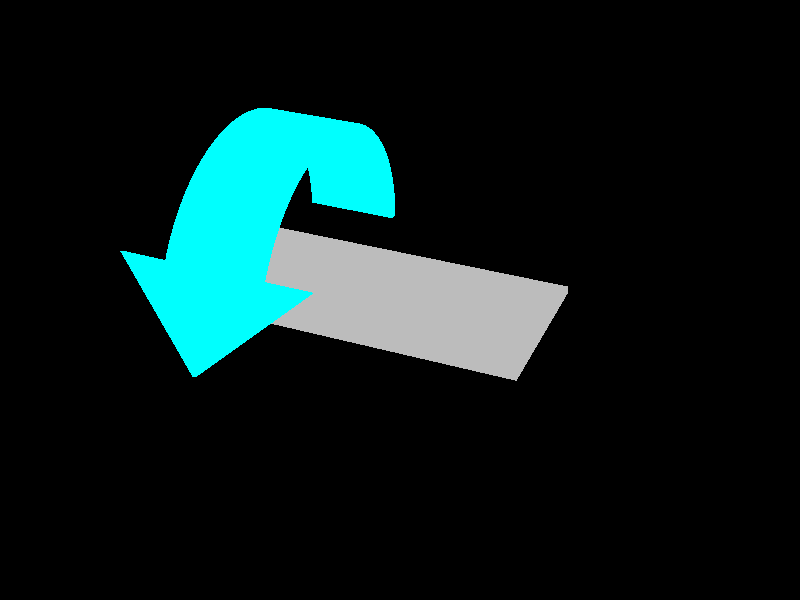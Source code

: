 //
// Kevin Yager
//



// =========================================================
// INCLUDES
// =========================================================

#include "colors.inc"    // The include files contain
#include "stones.inc"    // pre-defined scene elements
#include "textures.inc"  // pre-defined scene elements
#include "shapes.inc"
#include "glass.inc"
#include "metals.inc"
#include "woods.inc"

// #version 3.6

// =========================================================
// RENDER OPTIONS
// =========================================================
//background { color White }

// side_render gives a view from side. Otherwise the angled
// view is used.
#declare side_render = false;


// Determines whether all the "slick" rendering options are enabled 
#declare intense_render = true;




// =========================================================
// LIGHTS
// =========================================================


// General illumination



#declare lighting_spread = 10;
#declare lighting_num = 3;
// Area lighting
light_source { 
        //<65,10,100>
        <65,-20,100>  // for oct
        color rgb 1.0*<1,1,1>
        #if(intense_render)
            area_light
            lighting_spread*<-1,+1,0>,lighting_spread*<-1,-1,1>,lighting_num,lighting_num
        #end
        }
light_source { 
        <150,250,150> 
        color rgb 1.0*<1,1,1>
        #if(intense_render)
            area_light
            lighting_spread*<-1,+1,0>,lighting_spread*<-1,-1,1>,lighting_num,lighting_num
        #end
        }
            



// =========================================================
// CAMERAS
// =========================================================

#declare zoom = 1.0;

// Far-off angle view
#declare angledview =   
        camera {
          location zoom*<0, 90, 110>
          sky <0,0,1>
          look_at  <0, 20, 20>
        }
// Medium angle view
#declare angledview2 =   
        camera {
          location zoom*<70, 60, 30>
          sky <0,0,1>
          look_at  <0, 0, 20>
        }        

// Close angle view
#declare angledview3 =   
        camera {
          location zoom*<20, 40, 30>
          sky <0,0,1>
          look_at  <0, 0, 20>
        }        
        
// Close-up side-on shot
#declare sideview = 
        camera {
          orthographic
          location zoom*<20, 0, 0>
          sky <0,0,1>
          look_at  <0, 0, 0>
        }
// Front view (looking into x)
#declare frontview =
        camera {
          orthographic
          location zoom*<60,0,0>
          sky <0,0,1>
          look_at <0,0,0>
        }        
// Straight top-view
#declare topview =
        camera {
          orthographic
          location zoom*<0,0,150>
          look_at <0,0,0>
        }
// Top-down view of the sample cell (close-up)
// (should be used with top_render = true )
#declare topcellview =
        camera {
          orthographic
          location zoom*<-60,0,40>
          look_at <-60,0,0>
        }





// =========================================================
// TEXTURES
// =========================================================


#declare test_texture = texture { pigment { color Blue } }

#declare matte_black =
        texture{ 
                pigment { color rgb<0.1,0.1,0.1> } 
                finish {
                    phong 0.8
                    specular 0.9
                    crand 0.5
                    diffuse 0.5
                }
        }

#declare OpticalGlass =
    texture { 
        pigment { color rgbf<0.8,0.8,1,0.9> }
        finish {
            reflection 0.1
            refraction 1.0    
            ior 1.4
            phong 0.4
        }
        
    }
#declare Lucite =
    texture { 
        pigment { color rgbf<0.8,0.8,0.8,0.9> }
        finish {
            reflection 0.1
            refraction 1.0    
            ior 1.4
            phong 0.4
        }
        
    }    

#declare dark_metal = texture { 
                pigment { P_Chrome2 }
                finish { F_MetalA }
        }
#declare light_metal = texture { 
                pigment { P_Chrome3 }
                finish { F_MetalA }
        }    


#declare purge_texture = 
        texture { pigment { color rgb<0.627,0.58,0.44> } }
#declare copper_like = texture {
                pigment { P_Copper3 }
                finish { 
                        F_MetalA
                        reflection 0.06
                        crand 0.1
                }
        }


#declare silicon_like = texture {
                pigment { P_Chrome2 }
                finish {
                        F_MetalD                        
                }
        }        
#declare silicon_cartoon = texture {
                pigment { P_Chrome2 }
                finish {
                        F_MetalD                        
                        reflection 0.05
                }
        }        


#declare gold_like = texture {
                T_Gold_1A
                //pigment { color rgb <0.98,0.859,0.376> }
                finish {
                        F_MetalA
                        reflection 0.8
                }       
/*
                T_Gold_1A
                finish { 
                        F_MetalA
                        reflection 0.06
                        crand 0.1
                }
*/                
        }

#declare gold_like2 = texture {
                T_Gold_1A
                //pigment { color rgb <0.98,0.859,0.376> }
                finish {
                        F_MetalA
                        reflection 0.1
                }       
}     
#declare iron_oxide_like = texture {
    pigment { rgb <136/255,56/255,24/255> }
}




// =========================================================
// GUIDES
// =========================================================

// Coordinate guide
#declare axesize = 0.9;
#declare axescylsize = 20;
#declare coordguide = union {
    // Red   = X
    // Green = Y
    // Blue  = Z
    sphere {
      <0, 0, 0>, axesize
      texture {
        pigment { color Yellow }
      }
    }
    cylinder {
      <0,0,0>,<axescylsize*axesize, 0, 0>, axesize/2
      texture {
        pigment { color Red }
      }
    }
    cylinder {
      <0,0,0>,<0, axescylsize*axesize, 0>, axesize/2
      texture {
        pigment { color Green }
      }
    }
    cylinder {
      <0,0,0>,<0, 0, axescylsize*axesize>, axesize/2
      texture {
        pigment { color Blue }
      }
    }
}
//object { coordguide }

// Ruler guide
#declare rulerspacing = 10;
#declare numrulerpoints = 10;
#declare inum = 0;
#declare rulerguide = union {
    #while (inum < numrulerpoints)
        sphere { <0,0,inum*rulerspacing>,axesize/10 }
        #declare inum = inum + 1;
    #end
    texture { pigment { color Blue } }
}
//object { rulerguide }

// Grid guide
#declare gridspacing = 20;
#declare gridpipewidth = 0.2;
#declare numgridels = 5;
#declare inum = -numgridels;
#declare gridhalf = union {
    #while (inum <= numgridels)
        cylinder { 
            <-gridspacing*numgridels,0,0>,<gridspacing*numgridels,0,0>,gridpipewidth
            translate y*inum*gridspacing
        }
        #declare inum = inum + 1;
    #end
   
    texture { pigment { color Grey } } 
}
#declare gridguide = union {
    object { 
        gridhalf 
    }
    object { 
        gridhalf
        rotate z*90
    }
} 
//object { gridguide }



#declare test_sphere = sphere {
        <0,0,0>,10
        texture { test_texture }
}
//object { test_sphere }





// =========================================================
// MACROS
// =========================================================


#macro image_plane (im_filename, im_width, im_height)
    intersection {
        // Create a sheet from <0,0> to <1,1>
        plane {
            <0,0,1>,0
        }
        box {
            <0,0,-0.001>,<+1,+1,-0.001>
        }
        texture {
            pigment {
                image_map {
                    png im_filename
                }
            }
        }
            
        // Move to origin
        translate <-0.5,-0.5,0>
        scale <im_width, im_height,1>
        rotate x*90
        scale 0.05
    }
#end
//image_plane ("GTSAXS_grating03.png", 2200, 1600)
//image_plane ("a.png", 600, 535)





#macro octahedron(sizing)
    intersection {
        
        // TOP HALF
        
        // (+x,+y,+z) face
        plane {
            <+1,+1,+1>,0
            translate x*+sizing
        }
        // (-x,+y,+z) face
        plane {
            <-1,+1,+1>,0
            translate x*-sizing
        }
        // (+x,-y,+z) face
        plane {
            <+1,-1,+1>,0
            translate y*-sizing
        }
        // (-x,-y,+z) face
        plane {
            <-1,-1,+1>,0
            translate y*-sizing
        }
        
        
        // BOTTOM HALF
        // (+x,+y,-z) face
        plane {
            <+1,+1,-1>,0
            translate x*+sizing
        }
        // (-x,+y,-z) face
        plane {
            <-1,+1,-1>,0
            translate x*-sizing
        }
        // (+x,-y,-z) face
        plane {
            <+1,-1,-1>,0
            translate y*-sizing
        }
        // (-x,-y,-z) face
        plane {
            <-1,-1,-1>,0
            translate y*-sizing
        }
            
        
    }
#end
//object { octahedron(1.0) }


// =========================================================
// OBJECTS
// =========================================================




 #declare Ag_texture = texture { pigment { rgb 0.5*<1,1,1> } }
#declare cubeNP = box {
    -1,1
    texture { Ag_texture }
    scale 2
}
#declare sphereNP = sphere {
    <0,0,0>,1
    texture { Ag_texture }
    scale 2.5
}

#declare oct_sizing = 1.0;
#declare octNP = object {
    octahedron(oct_sizing)
    texture { Ag_texture }
    scale 3.5
}

#declare Nanoparticle = object { cubeNP }
#declare Nanoparticle = object { sphereNP }

#declare Nanoparticle = object { 
    octNP
    #declare oct_edge = 2.0*oct_sizing*cos(radians(45));
    #declare oct_corner_to_center = (oct_edge/2.0)/( cos(radians(45)) );
    #declare sideview_angle = degrees( atan( oct_corner_to_center/(oct_edge/2) ) );
    rotate z*-45
//     rotate x*55
    rotate x*(  sideview_angle  )
}




// =========================================================
// SCENE CREATION
// =========================================================




// =========================================================
// WORKING AREA
// =========================================================


// object { test_sphere }

// object { coordguide }
// object { gridguide }
// object { rulerguide }


#declare arrow_width = 6;
#declare arrow_radius = 10;
#declare arrow_thickness = 0.5;
#declare arrow_angle = 30;
#declare arrow_construct = merge {

    // Band
    difference {
        cylinder { <-arrow_width/2,0,0>,<+arrow_width/2,0,0>, arrow_radius }
        cylinder { <-1.01*arrow_width/2,0,0>,<+1.01*arrow_width/2,0,0>, (arrow_radius-arrow_thickness) }
        plane { z, 0 }
        plane { z, 0 rotate x*arrow_angle }
    }
    // Triangle arrow head
    difference {
        box {
            <-arrow_width,-arrow_width,-arrow_thickness>,
            <+arrow_width,+arrow_width,0>
            rotate z*45
        }
        plane { y, 0 }
        scale <0.7,0.7,1>
        rotate x*-90
        translate y*arrow_radius
        rotate x*arrow_angle*1.0001
    }
    
    
    //texture { pigment { rgb <0/255, 255/255, 252/255> } }
    texture { pigment { rgbt <0/255, 255/255, 252/255, 0.25> } }
    //texture { pigment { rgbf <0/255, 255/255, 252/255, 0.3> } }
    
}


// Output final object
union { 

    // Stamp holder (glass slide)
    box {
        <-arrow_width*2.0, -arrow_radius/2, -arrow_thickness*0.5>,
        <+arrow_width*1.5, +arrow_radius/2, +arrow_thickness*0.5>
        texture { pigment { rgb 0.5*<1,1,1> } }
    }

    // Arrow
    object {
        arrow_construct
        
        // + roll
        //translate x*-arrow_width*1.25
        
        // - roll
        //rotate z*180
        //rotate x*12
        translate x*-arrow_width*1.25
        
        // - pitch
        //rotate z*-90
        //rotate y*-5
        //translate x*arrow_width*-1

        // + pitch
        //rotate z*+90
        //rotate y*-15
        //translate x*arrow_width*-1

    }
}



// This camera can be modified at will
#declare zoom = 1.0;
#declare varview =   
        camera {
          location zoom*<25, 60, 40>
          sky <0,0,1>
          look_at  <0, 0, 0>
          angle 35
          
        } 

// Close-up side-on shot
#declare zoom = 1.0;
#declare sideview = 
        camera {
          orthographic
          location zoom*<20, 0, 0>
          sky <0,0,1>
          look_at  <0, 0, 0>
        }
   
camera {
    //angledview
    varview
    //topview
    //sideview
  
    //angledview
    //sideview 
    //topview      
    //frontview
    //varview
  
}





